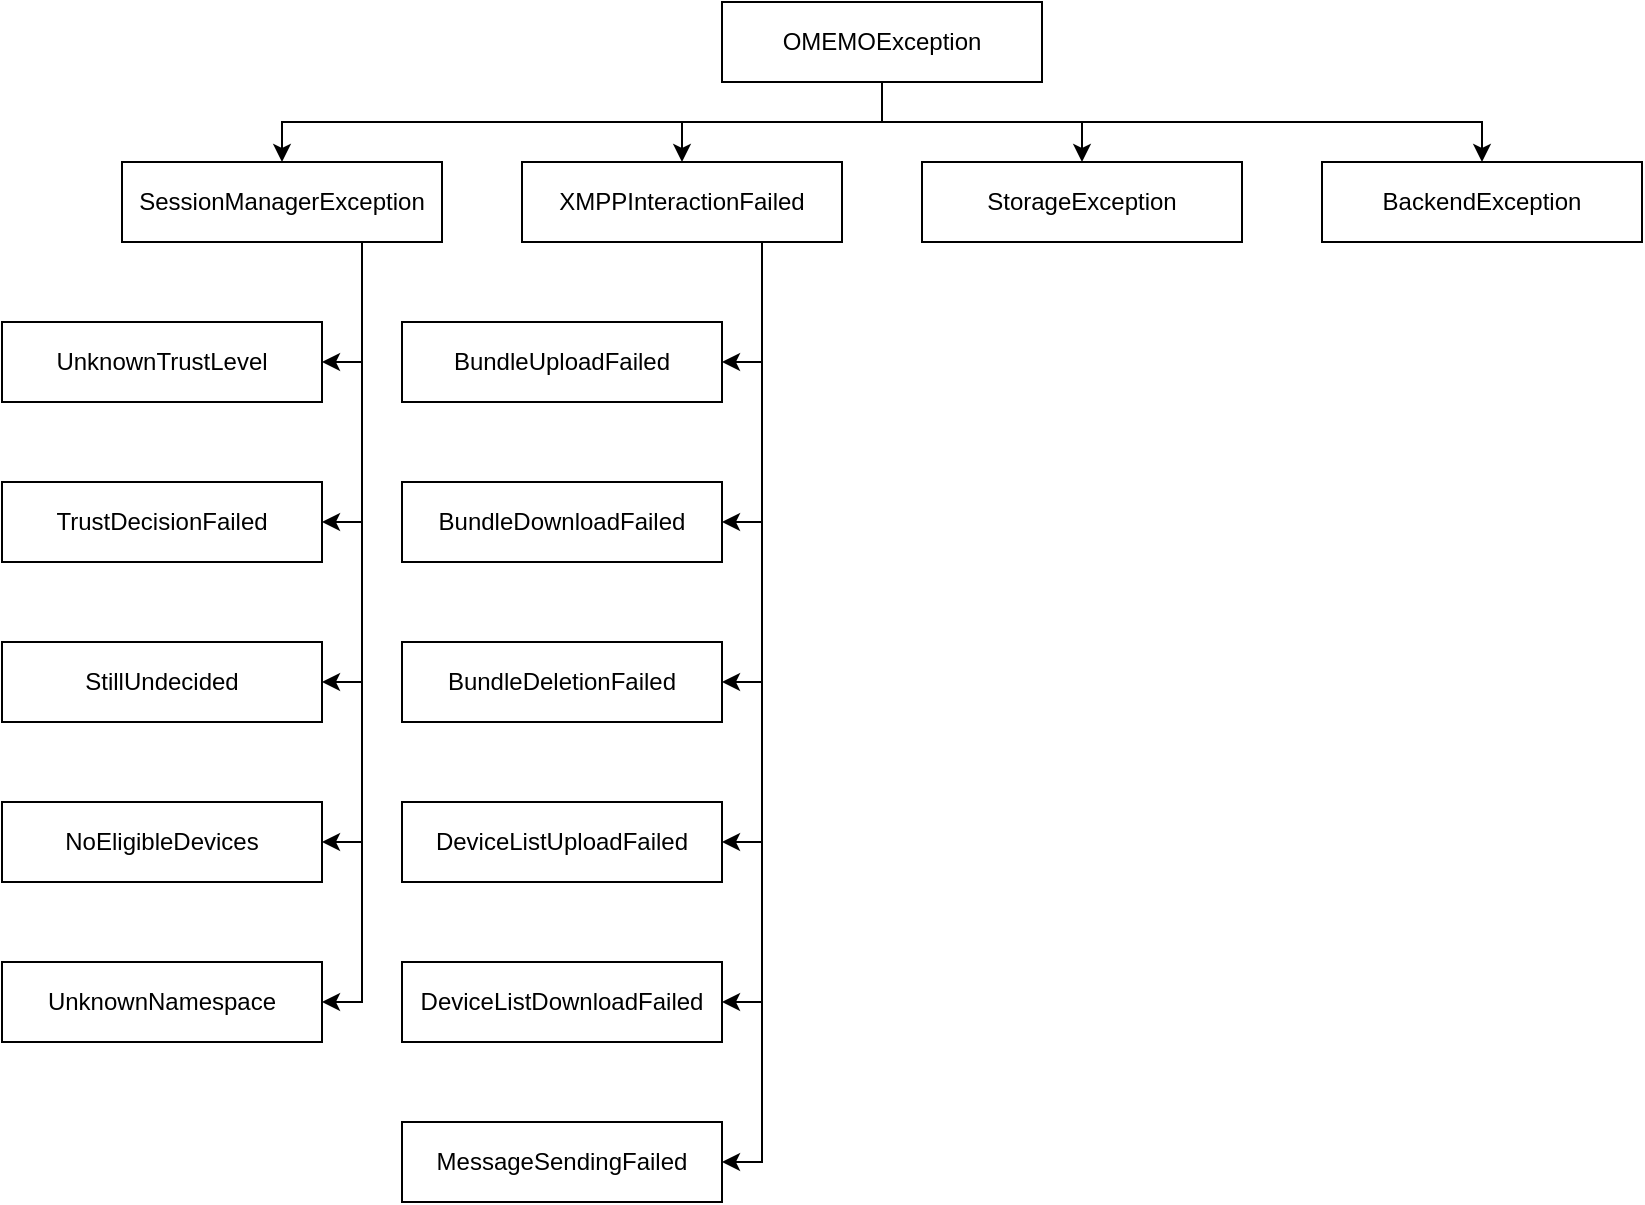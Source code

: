 <mxfile version="17.1.3" type="device"><diagram id="SyWsKVFSi_kduetasDMW" name="Page-1"><mxGraphModel dx="2908" dy="1112" grid="1" gridSize="10" guides="1" tooltips="1" connect="1" arrows="1" fold="1" page="1" pageScale="1" pageWidth="850" pageHeight="1100" math="0" shadow="0"><root><mxCell id="0"/><mxCell id="1" parent="0"/><mxCell id="R1KKkpaipqyLKFP_AgjU-39" style="edgeStyle=orthogonalEdgeStyle;rounded=0;orthogonalLoop=1;jettySize=auto;html=1;exitX=0.5;exitY=1;exitDx=0;exitDy=0;entryX=0.5;entryY=0;entryDx=0;entryDy=0;" edge="1" parent="1" source="R1KKkpaipqyLKFP_AgjU-1" target="R1KKkpaipqyLKFP_AgjU-2"><mxGeometry relative="1" as="geometry"/></mxCell><mxCell id="R1KKkpaipqyLKFP_AgjU-40" style="edgeStyle=orthogonalEdgeStyle;rounded=0;orthogonalLoop=1;jettySize=auto;html=1;exitX=0.5;exitY=1;exitDx=0;exitDy=0;entryX=0.5;entryY=0;entryDx=0;entryDy=0;" edge="1" parent="1" source="R1KKkpaipqyLKFP_AgjU-1" target="R1KKkpaipqyLKFP_AgjU-3"><mxGeometry relative="1" as="geometry"/></mxCell><mxCell id="R1KKkpaipqyLKFP_AgjU-41" style="edgeStyle=orthogonalEdgeStyle;rounded=0;orthogonalLoop=1;jettySize=auto;html=1;exitX=0.5;exitY=1;exitDx=0;exitDy=0;entryX=0.5;entryY=0;entryDx=0;entryDy=0;" edge="1" parent="1" source="R1KKkpaipqyLKFP_AgjU-1" target="R1KKkpaipqyLKFP_AgjU-4"><mxGeometry relative="1" as="geometry"/></mxCell><mxCell id="R1KKkpaipqyLKFP_AgjU-42" style="edgeStyle=orthogonalEdgeStyle;rounded=0;orthogonalLoop=1;jettySize=auto;html=1;exitX=0.5;exitY=1;exitDx=0;exitDy=0;entryX=0.5;entryY=0;entryDx=0;entryDy=0;" edge="1" parent="1" source="R1KKkpaipqyLKFP_AgjU-1" target="R1KKkpaipqyLKFP_AgjU-5"><mxGeometry relative="1" as="geometry"/></mxCell><mxCell id="R1KKkpaipqyLKFP_AgjU-1" value="&lt;div&gt;OMEMOException&lt;/div&gt;" style="rounded=0;whiteSpace=wrap;html=1;" vertex="1" parent="1"><mxGeometry x="340" y="40" width="160" height="40" as="geometry"/></mxCell><mxCell id="R1KKkpaipqyLKFP_AgjU-34" style="edgeStyle=orthogonalEdgeStyle;rounded=0;orthogonalLoop=1;jettySize=auto;html=1;exitX=0.75;exitY=1;exitDx=0;exitDy=0;entryX=1;entryY=0.5;entryDx=0;entryDy=0;" edge="1" parent="1" source="R1KKkpaipqyLKFP_AgjU-2" target="R1KKkpaipqyLKFP_AgjU-6"><mxGeometry relative="1" as="geometry"/></mxCell><mxCell id="R1KKkpaipqyLKFP_AgjU-35" style="edgeStyle=orthogonalEdgeStyle;rounded=0;orthogonalLoop=1;jettySize=auto;html=1;exitX=0.75;exitY=1;exitDx=0;exitDy=0;entryX=1;entryY=0.5;entryDx=0;entryDy=0;" edge="1" parent="1" source="R1KKkpaipqyLKFP_AgjU-2" target="R1KKkpaipqyLKFP_AgjU-7"><mxGeometry relative="1" as="geometry"/></mxCell><mxCell id="R1KKkpaipqyLKFP_AgjU-36" style="edgeStyle=orthogonalEdgeStyle;rounded=0;orthogonalLoop=1;jettySize=auto;html=1;exitX=0.75;exitY=1;exitDx=0;exitDy=0;entryX=1;entryY=0.5;entryDx=0;entryDy=0;" edge="1" parent="1" source="R1KKkpaipqyLKFP_AgjU-2" target="R1KKkpaipqyLKFP_AgjU-8"><mxGeometry relative="1" as="geometry"/></mxCell><mxCell id="R1KKkpaipqyLKFP_AgjU-37" style="edgeStyle=orthogonalEdgeStyle;rounded=0;orthogonalLoop=1;jettySize=auto;html=1;exitX=0.75;exitY=1;exitDx=0;exitDy=0;entryX=1;entryY=0.5;entryDx=0;entryDy=0;" edge="1" parent="1" source="R1KKkpaipqyLKFP_AgjU-2" target="R1KKkpaipqyLKFP_AgjU-9"><mxGeometry relative="1" as="geometry"/></mxCell><mxCell id="R1KKkpaipqyLKFP_AgjU-38" style="edgeStyle=orthogonalEdgeStyle;rounded=0;orthogonalLoop=1;jettySize=auto;html=1;exitX=0.75;exitY=1;exitDx=0;exitDy=0;entryX=1;entryY=0.5;entryDx=0;entryDy=0;" edge="1" parent="1" source="R1KKkpaipqyLKFP_AgjU-2" target="R1KKkpaipqyLKFP_AgjU-10"><mxGeometry relative="1" as="geometry"/></mxCell><mxCell id="R1KKkpaipqyLKFP_AgjU-2" value="SessionManagerException" style="rounded=0;whiteSpace=wrap;html=1;" vertex="1" parent="1"><mxGeometry x="40" y="120" width="160" height="40" as="geometry"/></mxCell><mxCell id="R1KKkpaipqyLKFP_AgjU-28" style="edgeStyle=orthogonalEdgeStyle;rounded=0;orthogonalLoop=1;jettySize=auto;html=1;exitX=0.75;exitY=1;exitDx=0;exitDy=0;entryX=1;entryY=0.5;entryDx=0;entryDy=0;" edge="1" parent="1" source="R1KKkpaipqyLKFP_AgjU-3" target="R1KKkpaipqyLKFP_AgjU-11"><mxGeometry relative="1" as="geometry"/></mxCell><mxCell id="R1KKkpaipqyLKFP_AgjU-29" style="edgeStyle=orthogonalEdgeStyle;rounded=0;orthogonalLoop=1;jettySize=auto;html=1;exitX=0.75;exitY=1;exitDx=0;exitDy=0;entryX=1;entryY=0.5;entryDx=0;entryDy=0;" edge="1" parent="1" source="R1KKkpaipqyLKFP_AgjU-3" target="R1KKkpaipqyLKFP_AgjU-17"><mxGeometry relative="1" as="geometry"/></mxCell><mxCell id="R1KKkpaipqyLKFP_AgjU-30" style="edgeStyle=orthogonalEdgeStyle;rounded=0;orthogonalLoop=1;jettySize=auto;html=1;exitX=0.75;exitY=1;exitDx=0;exitDy=0;entryX=1;entryY=0.5;entryDx=0;entryDy=0;" edge="1" parent="1" source="R1KKkpaipqyLKFP_AgjU-3" target="R1KKkpaipqyLKFP_AgjU-18"><mxGeometry relative="1" as="geometry"/></mxCell><mxCell id="R1KKkpaipqyLKFP_AgjU-31" style="edgeStyle=orthogonalEdgeStyle;rounded=0;orthogonalLoop=1;jettySize=auto;html=1;exitX=0.75;exitY=1;exitDx=0;exitDy=0;entryX=1;entryY=0.5;entryDx=0;entryDy=0;" edge="1" parent="1" source="R1KKkpaipqyLKFP_AgjU-3" target="R1KKkpaipqyLKFP_AgjU-19"><mxGeometry relative="1" as="geometry"/></mxCell><mxCell id="R1KKkpaipqyLKFP_AgjU-32" style="edgeStyle=orthogonalEdgeStyle;rounded=0;orthogonalLoop=1;jettySize=auto;html=1;exitX=0.75;exitY=1;exitDx=0;exitDy=0;entryX=1;entryY=0.5;entryDx=0;entryDy=0;" edge="1" parent="1" source="R1KKkpaipqyLKFP_AgjU-3" target="R1KKkpaipqyLKFP_AgjU-20"><mxGeometry relative="1" as="geometry"/></mxCell><mxCell id="R1KKkpaipqyLKFP_AgjU-33" style="edgeStyle=orthogonalEdgeStyle;rounded=0;orthogonalLoop=1;jettySize=auto;html=1;exitX=0.75;exitY=1;exitDx=0;exitDy=0;entryX=1;entryY=0.5;entryDx=0;entryDy=0;" edge="1" parent="1" source="R1KKkpaipqyLKFP_AgjU-3" target="R1KKkpaipqyLKFP_AgjU-21"><mxGeometry relative="1" as="geometry"/></mxCell><mxCell id="R1KKkpaipqyLKFP_AgjU-3" value="XMPPInteractionFailed" style="rounded=0;whiteSpace=wrap;html=1;" vertex="1" parent="1"><mxGeometry x="240" y="120" width="160" height="40" as="geometry"/></mxCell><mxCell id="R1KKkpaipqyLKFP_AgjU-4" value="StorageException" style="rounded=0;whiteSpace=wrap;html=1;" vertex="1" parent="1"><mxGeometry x="440" y="120" width="160" height="40" as="geometry"/></mxCell><mxCell id="R1KKkpaipqyLKFP_AgjU-5" value="BackendException" style="rounded=0;whiteSpace=wrap;html=1;" vertex="1" parent="1"><mxGeometry x="640" y="120" width="160" height="40" as="geometry"/></mxCell><mxCell id="R1KKkpaipqyLKFP_AgjU-6" value="UnknownTrustLevel" style="rounded=0;whiteSpace=wrap;html=1;" vertex="1" parent="1"><mxGeometry x="-20" y="200" width="160" height="40" as="geometry"/></mxCell><mxCell id="R1KKkpaipqyLKFP_AgjU-7" value="&lt;div&gt;TrustDecisionFailed&lt;/div&gt;" style="rounded=0;whiteSpace=wrap;html=1;" vertex="1" parent="1"><mxGeometry x="-20" y="280" width="160" height="40" as="geometry"/></mxCell><mxCell id="R1KKkpaipqyLKFP_AgjU-8" value="StillUndecided" style="rounded=0;whiteSpace=wrap;html=1;" vertex="1" parent="1"><mxGeometry x="-20" y="360" width="160" height="40" as="geometry"/></mxCell><mxCell id="R1KKkpaipqyLKFP_AgjU-9" value="NoEligibleDevices" style="rounded=0;whiteSpace=wrap;html=1;" vertex="1" parent="1"><mxGeometry x="-20" y="440" width="160" height="40" as="geometry"/></mxCell><mxCell id="R1KKkpaipqyLKFP_AgjU-10" value="UnknownNamespace" style="rounded=0;whiteSpace=wrap;html=1;" vertex="1" parent="1"><mxGeometry x="-20" y="520" width="160" height="40" as="geometry"/></mxCell><mxCell id="R1KKkpaipqyLKFP_AgjU-11" value="BundleUploadFailed" style="rounded=0;whiteSpace=wrap;html=1;" vertex="1" parent="1"><mxGeometry x="180" y="200" width="160" height="40" as="geometry"/></mxCell><mxCell id="R1KKkpaipqyLKFP_AgjU-17" value="BundleDownloadFailed" style="rounded=0;whiteSpace=wrap;html=1;" vertex="1" parent="1"><mxGeometry x="180" y="280" width="160" height="40" as="geometry"/></mxCell><mxCell id="R1KKkpaipqyLKFP_AgjU-18" value="BundleDeletionFailed" style="rounded=0;whiteSpace=wrap;html=1;" vertex="1" parent="1"><mxGeometry x="180" y="360" width="160" height="40" as="geometry"/></mxCell><mxCell id="R1KKkpaipqyLKFP_AgjU-19" value="DeviceListUploadFailed" style="rounded=0;whiteSpace=wrap;html=1;" vertex="1" parent="1"><mxGeometry x="180" y="440" width="160" height="40" as="geometry"/></mxCell><mxCell id="R1KKkpaipqyLKFP_AgjU-20" value="DeviceListDownloadFailed" style="rounded=0;whiteSpace=wrap;html=1;" vertex="1" parent="1"><mxGeometry x="180" y="520" width="160" height="40" as="geometry"/></mxCell><mxCell id="R1KKkpaipqyLKFP_AgjU-21" value="MessageSendingFailed" style="rounded=0;whiteSpace=wrap;html=1;" vertex="1" parent="1"><mxGeometry x="180" y="600" width="160" height="40" as="geometry"/></mxCell></root></mxGraphModel></diagram></mxfile>